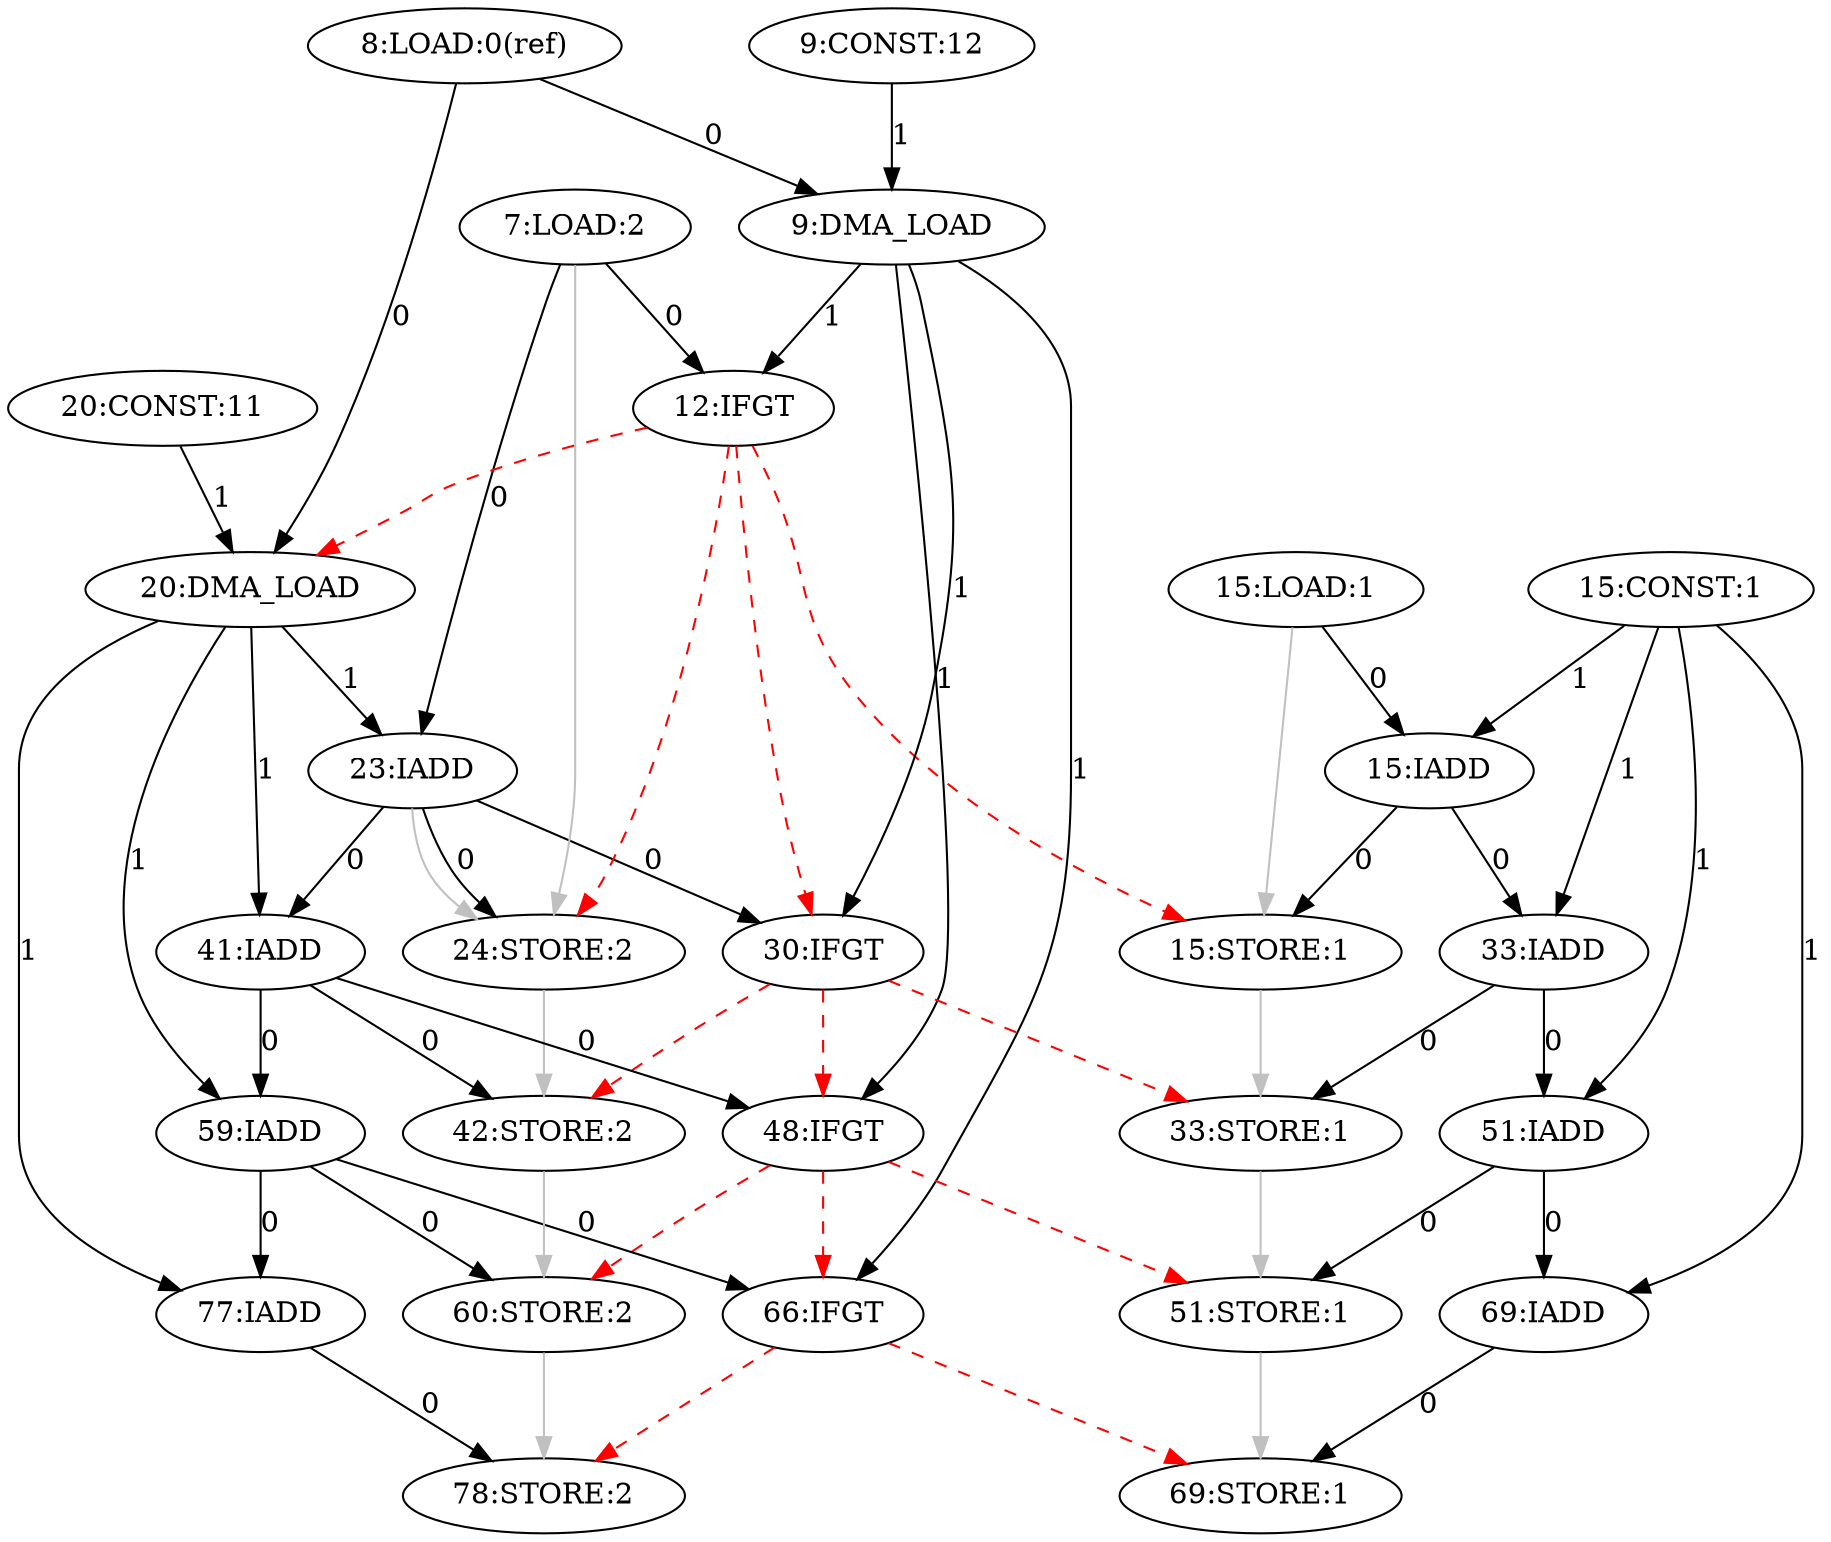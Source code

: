 digraph depgraph {
"23:IADD" -> "24:STORE:2"[label=0];
"7:LOAD:2" -> "24:STORE:2"[color=gray];
"12:IFGT" -> "24:STORE:2"[color=red,style=dashed];
"23:IADD" -> "24:STORE:2"[color=gray];
"7:LOAD:2" -> "12:IFGT"[label=0];
"9:DMA_LOAD" -> "12:IFGT"[label=1];
"7:LOAD:2" -> "23:IADD"[label=0];
"20:DMA_LOAD" -> "23:IADD"[label=1];
"8:LOAD:0(ref)" -> "9:DMA_LOAD"[label=0];
"9:CONST:12" -> "9:DMA_LOAD"[label=1];
"8:LOAD:0(ref)" -> "20:DMA_LOAD"[label=0];
"20:CONST:11" -> "20:DMA_LOAD"[label=1];
"12:IFGT" -> "20:DMA_LOAD"[color=red,style=dashed];
"23:IADD" -> "30:IFGT"[label=0];
"9:DMA_LOAD" -> "30:IFGT"[label=1];
"12:IFGT" -> "30:IFGT"[color=red,style=dashed];
"41:IADD" -> "48:IFGT"[label=0];
"9:DMA_LOAD" -> "48:IFGT"[label=1];
"30:IFGT" -> "48:IFGT"[color=red,style=dashed];
"59:IADD" -> "66:IFGT"[label=0];
"9:DMA_LOAD" -> "66:IFGT"[label=1];
"48:IFGT" -> "66:IFGT"[color=red,style=dashed];
"15:IADD" -> "15:STORE:1"[label=0];
"12:IFGT" -> "15:STORE:1"[color=red,style=dashed];
"15:LOAD:1" -> "15:STORE:1"[color=gray];
"15:LOAD:1" -> "15:IADD"[label=0];
"15:CONST:1" -> "15:IADD"[label=1];
"15:IADD" -> "33:IADD"[label=0];
"15:CONST:1" -> "33:IADD"[label=1];
"33:IADD" -> "51:IADD"[label=0];
"15:CONST:1" -> "51:IADD"[label=1];
"51:IADD" -> "69:IADD"[label=0];
"15:CONST:1" -> "69:IADD"[label=1];
"33:IADD" -> "33:STORE:1"[label=0];
"15:STORE:1" -> "33:STORE:1"[color=gray];
"30:IFGT" -> "33:STORE:1"[color=red,style=dashed];
"23:IADD" -> "41:IADD"[label=0];
"20:DMA_LOAD" -> "41:IADD"[label=1];
"41:IADD" -> "59:IADD"[label=0];
"20:DMA_LOAD" -> "59:IADD"[label=1];
"59:IADD" -> "77:IADD"[label=0];
"20:DMA_LOAD" -> "77:IADD"[label=1];
"41:IADD" -> "42:STORE:2"[label=0];
"24:STORE:2" -> "42:STORE:2"[color=gray];
"30:IFGT" -> "42:STORE:2"[color=red,style=dashed];
"51:IADD" -> "51:STORE:1"[label=0];
"33:STORE:1" -> "51:STORE:1"[color=gray];
"48:IFGT" -> "51:STORE:1"[color=red,style=dashed];
"59:IADD" -> "60:STORE:2"[label=0];
"42:STORE:2" -> "60:STORE:2"[color=gray];
"48:IFGT" -> "60:STORE:2"[color=red,style=dashed];
"69:IADD" -> "69:STORE:1"[label=0];
"51:STORE:1" -> "69:STORE:1"[color=gray];
"66:IFGT" -> "69:STORE:1"[color=red,style=dashed];
"77:IADD" -> "78:STORE:2"[label=0];
"60:STORE:2" -> "78:STORE:2"[color=gray];
"66:IFGT" -> "78:STORE:2"[color=red,style=dashed];
}
